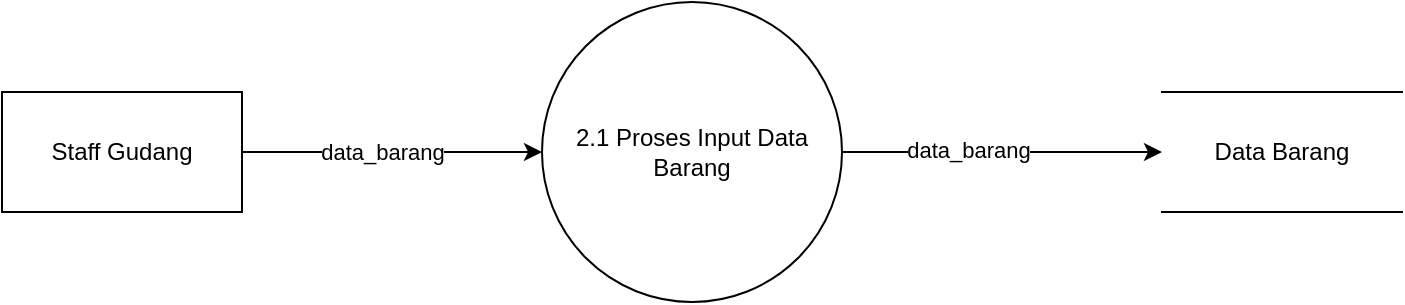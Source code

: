 <mxfile version="21.6.3" type="github">
  <diagram name="Page-1" id="XCjugn3RdSu1EJz3mvWV">
    <mxGraphModel dx="1434" dy="774" grid="1" gridSize="10" guides="1" tooltips="1" connect="1" arrows="1" fold="1" page="1" pageScale="1" pageWidth="1100" pageHeight="850" math="0" shadow="0">
      <root>
        <mxCell id="0" />
        <mxCell id="1" parent="0" />
        <mxCell id="x-V70gBEQbnhi4R0dEyJ-18" style="edgeStyle=orthogonalEdgeStyle;rounded=0;orthogonalLoop=1;jettySize=auto;html=1;exitX=1;exitY=0.5;exitDx=0;exitDy=0;entryX=0;entryY=0.5;entryDx=0;entryDy=0;" edge="1" parent="1" source="x-V70gBEQbnhi4R0dEyJ-3" target="x-V70gBEQbnhi4R0dEyJ-15">
          <mxGeometry relative="1" as="geometry" />
        </mxCell>
        <mxCell id="x-V70gBEQbnhi4R0dEyJ-20" value="data_barang" style="edgeLabel;html=1;align=center;verticalAlign=middle;resizable=0;points=[];" vertex="1" connectable="0" parent="x-V70gBEQbnhi4R0dEyJ-18">
          <mxGeometry x="-0.212" y="1" relative="1" as="geometry">
            <mxPoint as="offset" />
          </mxGeometry>
        </mxCell>
        <mxCell id="x-V70gBEQbnhi4R0dEyJ-3" value="2.1 Proses Input Data Barang" style="ellipse;whiteSpace=wrap;html=1;aspect=fixed;" vertex="1" parent="1">
          <mxGeometry x="450" y="275" width="150" height="150" as="geometry" />
        </mxCell>
        <mxCell id="x-V70gBEQbnhi4R0dEyJ-15" value="Data Barang" style="shape=partialRectangle;whiteSpace=wrap;html=1;left=0;right=0;fillColor=none;" vertex="1" parent="1">
          <mxGeometry x="760" y="320" width="120" height="60" as="geometry" />
        </mxCell>
        <mxCell id="x-V70gBEQbnhi4R0dEyJ-17" style="edgeStyle=orthogonalEdgeStyle;rounded=0;orthogonalLoop=1;jettySize=auto;html=1;exitX=1;exitY=0.5;exitDx=0;exitDy=0;entryX=0;entryY=0.5;entryDx=0;entryDy=0;" edge="1" parent="1" source="x-V70gBEQbnhi4R0dEyJ-16" target="x-V70gBEQbnhi4R0dEyJ-3">
          <mxGeometry relative="1" as="geometry" />
        </mxCell>
        <mxCell id="x-V70gBEQbnhi4R0dEyJ-19" value="data_barang" style="edgeLabel;html=1;align=center;verticalAlign=middle;resizable=0;points=[];" vertex="1" connectable="0" parent="x-V70gBEQbnhi4R0dEyJ-17">
          <mxGeometry x="-0.067" relative="1" as="geometry">
            <mxPoint as="offset" />
          </mxGeometry>
        </mxCell>
        <mxCell id="x-V70gBEQbnhi4R0dEyJ-16" value="Staff Gudang" style="rounded=0;whiteSpace=wrap;html=1;" vertex="1" parent="1">
          <mxGeometry x="180" y="320" width="120" height="60" as="geometry" />
        </mxCell>
      </root>
    </mxGraphModel>
  </diagram>
</mxfile>
